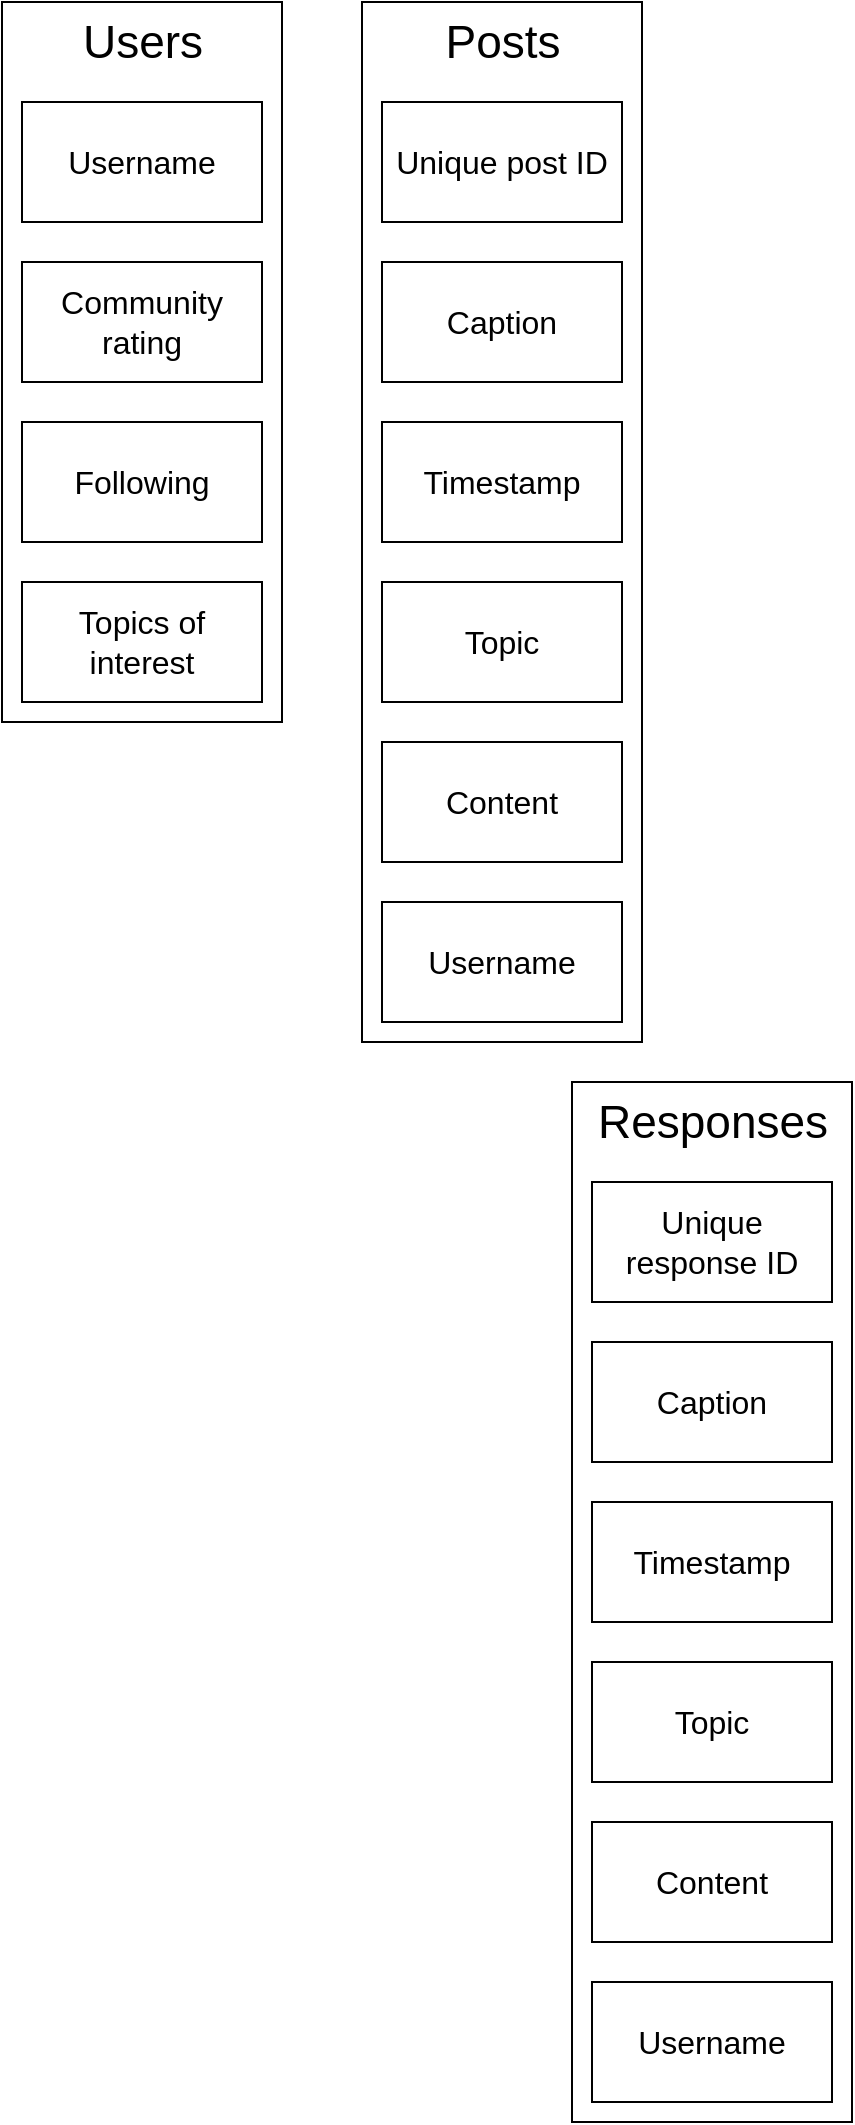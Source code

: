 <mxfile version="13.10.4" type="github">
  <diagram id="O44F6LSMyTjG574kcMWW" name="Page-1">
    <mxGraphModel dx="1038" dy="580" grid="1" gridSize="10" guides="1" tooltips="1" connect="1" arrows="1" fold="1" page="1" pageScale="1" pageWidth="850" pageHeight="1100" math="0" shadow="0">
      <root>
        <mxCell id="0" />
        <mxCell id="1" parent="0" />
        <mxCell id="nZPYKRQLn7P3eo--qqiw-4" value="" style="rounded=0;whiteSpace=wrap;html=1;" vertex="1" parent="1">
          <mxGeometry x="70" y="110" width="140" height="360" as="geometry" />
        </mxCell>
        <mxCell id="U8Y4y8M3PIToL53fr3h2-3" value="&lt;font style=&quot;font-size: 23px&quot;&gt;Users&lt;/font&gt;" style="text;html=1;align=center;verticalAlign=middle;resizable=0;points=[];autosize=1;" parent="1" vertex="1">
          <mxGeometry x="100" y="120" width="80" height="20" as="geometry" />
        </mxCell>
        <mxCell id="U8Y4y8M3PIToL53fr3h2-4" value="&lt;font style=&quot;font-size: 16px&quot;&gt;Username&lt;/font&gt;" style="rounded=0;whiteSpace=wrap;html=1;" parent="1" vertex="1">
          <mxGeometry x="80" y="160" width="120" height="60" as="geometry" />
        </mxCell>
        <mxCell id="nZPYKRQLn7P3eo--qqiw-1" value="&lt;font style=&quot;font-size: 16px&quot;&gt;Community rating&lt;/font&gt;" style="rounded=0;whiteSpace=wrap;html=1;" vertex="1" parent="1">
          <mxGeometry x="80" y="240" width="120" height="60" as="geometry" />
        </mxCell>
        <mxCell id="nZPYKRQLn7P3eo--qqiw-2" value="&lt;font style=&quot;font-size: 16px&quot;&gt;Following&lt;/font&gt;" style="rounded=0;whiteSpace=wrap;html=1;" vertex="1" parent="1">
          <mxGeometry x="80" y="320" width="120" height="60" as="geometry" />
        </mxCell>
        <mxCell id="nZPYKRQLn7P3eo--qqiw-3" value="&lt;font style=&quot;font-size: 16px&quot;&gt;Topics of interest&lt;/font&gt;" style="rounded=0;whiteSpace=wrap;html=1;" vertex="1" parent="1">
          <mxGeometry x="80" y="400" width="120" height="60" as="geometry" />
        </mxCell>
        <mxCell id="nZPYKRQLn7P3eo--qqiw-5" value="" style="rounded=0;whiteSpace=wrap;html=1;" vertex="1" parent="1">
          <mxGeometry x="250" y="110" width="140" height="520" as="geometry" />
        </mxCell>
        <mxCell id="nZPYKRQLn7P3eo--qqiw-6" value="&lt;font style=&quot;font-size: 23px&quot;&gt;Posts&lt;/font&gt;" style="text;html=1;align=center;verticalAlign=middle;resizable=0;points=[];autosize=1;" vertex="1" parent="1">
          <mxGeometry x="285" y="120" width="70" height="20" as="geometry" />
        </mxCell>
        <mxCell id="nZPYKRQLn7P3eo--qqiw-7" value="&lt;font style=&quot;font-size: 16px&quot;&gt;Unique post ID&lt;/font&gt;" style="rounded=0;whiteSpace=wrap;html=1;" vertex="1" parent="1">
          <mxGeometry x="260" y="160" width="120" height="60" as="geometry" />
        </mxCell>
        <mxCell id="nZPYKRQLn7P3eo--qqiw-8" value="&lt;font style=&quot;font-size: 16px&quot;&gt;Caption&lt;/font&gt;" style="rounded=0;whiteSpace=wrap;html=1;" vertex="1" parent="1">
          <mxGeometry x="260" y="240" width="120" height="60" as="geometry" />
        </mxCell>
        <mxCell id="nZPYKRQLn7P3eo--qqiw-9" value="&lt;font style=&quot;font-size: 16px&quot;&gt;Timestamp&lt;/font&gt;" style="rounded=0;whiteSpace=wrap;html=1;" vertex="1" parent="1">
          <mxGeometry x="260" y="320" width="120" height="60" as="geometry" />
        </mxCell>
        <mxCell id="nZPYKRQLn7P3eo--qqiw-10" value="&lt;font style=&quot;font-size: 16px&quot;&gt;Topic&lt;/font&gt;" style="rounded=0;whiteSpace=wrap;html=1;" vertex="1" parent="1">
          <mxGeometry x="260" y="400" width="120" height="60" as="geometry" />
        </mxCell>
        <mxCell id="nZPYKRQLn7P3eo--qqiw-11" value="&lt;font style=&quot;font-size: 16px&quot;&gt;Content&lt;/font&gt;" style="rounded=0;whiteSpace=wrap;html=1;" vertex="1" parent="1">
          <mxGeometry x="260" y="480" width="120" height="60" as="geometry" />
        </mxCell>
        <mxCell id="nZPYKRQLn7P3eo--qqiw-12" value="&lt;font style=&quot;font-size: 16px&quot;&gt;Username&lt;/font&gt;" style="rounded=0;whiteSpace=wrap;html=1;" vertex="1" parent="1">
          <mxGeometry x="260" y="560" width="120" height="60" as="geometry" />
        </mxCell>
        <mxCell id="nZPYKRQLn7P3eo--qqiw-13" value="" style="rounded=0;whiteSpace=wrap;html=1;" vertex="1" parent="1">
          <mxGeometry x="355" y="650" width="140" height="520" as="geometry" />
        </mxCell>
        <mxCell id="nZPYKRQLn7P3eo--qqiw-14" value="&lt;font style=&quot;font-size: 23px&quot;&gt;Responses&lt;/font&gt;" style="text;html=1;align=center;verticalAlign=middle;resizable=0;points=[];autosize=1;" vertex="1" parent="1">
          <mxGeometry x="360" y="660" width="130" height="20" as="geometry" />
        </mxCell>
        <mxCell id="nZPYKRQLn7P3eo--qqiw-15" value="&lt;font style=&quot;font-size: 16px&quot;&gt;Unique response ID&lt;/font&gt;" style="rounded=0;whiteSpace=wrap;html=1;" vertex="1" parent="1">
          <mxGeometry x="365" y="700" width="120" height="60" as="geometry" />
        </mxCell>
        <mxCell id="nZPYKRQLn7P3eo--qqiw-16" value="&lt;font style=&quot;font-size: 16px&quot;&gt;Caption&lt;/font&gt;" style="rounded=0;whiteSpace=wrap;html=1;" vertex="1" parent="1">
          <mxGeometry x="365" y="780" width="120" height="60" as="geometry" />
        </mxCell>
        <mxCell id="nZPYKRQLn7P3eo--qqiw-17" value="&lt;font style=&quot;font-size: 16px&quot;&gt;Timestamp&lt;/font&gt;" style="rounded=0;whiteSpace=wrap;html=1;" vertex="1" parent="1">
          <mxGeometry x="365" y="860" width="120" height="60" as="geometry" />
        </mxCell>
        <mxCell id="nZPYKRQLn7P3eo--qqiw-18" value="&lt;font style=&quot;font-size: 16px&quot;&gt;Topic&lt;/font&gt;" style="rounded=0;whiteSpace=wrap;html=1;" vertex="1" parent="1">
          <mxGeometry x="365" y="940" width="120" height="60" as="geometry" />
        </mxCell>
        <mxCell id="nZPYKRQLn7P3eo--qqiw-19" value="&lt;font style=&quot;font-size: 16px&quot;&gt;Content&lt;/font&gt;" style="rounded=0;whiteSpace=wrap;html=1;" vertex="1" parent="1">
          <mxGeometry x="365" y="1020" width="120" height="60" as="geometry" />
        </mxCell>
        <mxCell id="nZPYKRQLn7P3eo--qqiw-20" value="&lt;font style=&quot;font-size: 16px&quot;&gt;Username&lt;/font&gt;" style="rounded=0;whiteSpace=wrap;html=1;" vertex="1" parent="1">
          <mxGeometry x="365" y="1100" width="120" height="60" as="geometry" />
        </mxCell>
      </root>
    </mxGraphModel>
  </diagram>
</mxfile>

